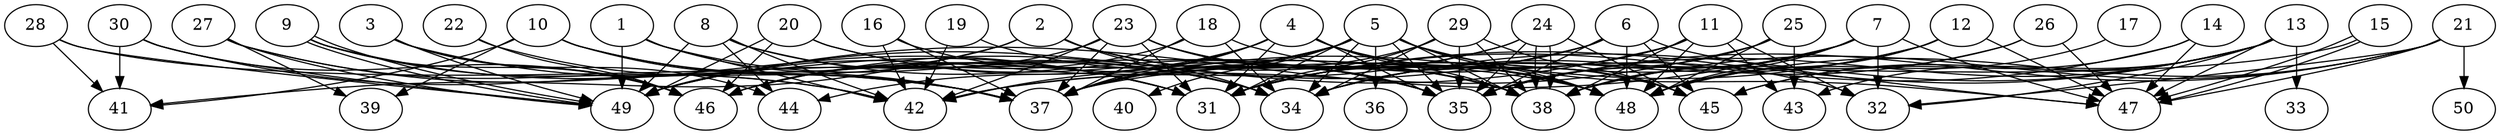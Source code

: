 // DAG automatically generated by daggen at Thu Oct  3 14:07:58 2019
// ./daggen --dot -n 50 --ccr 0.3 --fat 0.9 --regular 0.9 --density 0.5 --mindata 5242880 --maxdata 52428800 
digraph G {
  1 [size="143902720", alpha="0.05", expect_size="43170816"] 
  1 -> 34 [size ="43170816"]
  1 -> 37 [size ="43170816"]
  1 -> 42 [size ="43170816"]
  1 -> 49 [size ="43170816"]
  2 [size="115613013", alpha="0.20", expect_size="34683904"] 
  2 -> 34 [size ="34683904"]
  2 -> 35 [size ="34683904"]
  2 -> 38 [size ="34683904"]
  2 -> 41 [size ="34683904"]
  2 -> 48 [size ="34683904"]
  2 -> 49 [size ="34683904"]
  3 [size="127685973", alpha="0.04", expect_size="38305792"] 
  3 -> 31 [size ="38305792"]
  3 -> 44 [size ="38305792"]
  3 -> 46 [size ="38305792"]
  3 -> 49 [size ="38305792"]
  4 [size="132666027", alpha="0.17", expect_size="39799808"] 
  4 -> 31 [size ="39799808"]
  4 -> 35 [size ="39799808"]
  4 -> 37 [size ="39799808"]
  4 -> 38 [size ="39799808"]
  4 -> 42 [size ="39799808"]
  4 -> 44 [size ="39799808"]
  4 -> 45 [size ="39799808"]
  4 -> 48 [size ="39799808"]
  5 [size="78940160", alpha="0.07", expect_size="23682048"] 
  5 -> 31 [size ="23682048"]
  5 -> 34 [size ="23682048"]
  5 -> 35 [size ="23682048"]
  5 -> 36 [size ="23682048"]
  5 -> 37 [size ="23682048"]
  5 -> 38 [size ="23682048"]
  5 -> 40 [size ="23682048"]
  5 -> 45 [size ="23682048"]
  5 -> 46 [size ="23682048"]
  5 -> 47 [size ="23682048"]
  5 -> 48 [size ="23682048"]
  5 -> 49 [size ="23682048"]
  6 [size="165635413", alpha="0.12", expect_size="49690624"] 
  6 -> 31 [size ="49690624"]
  6 -> 35 [size ="49690624"]
  6 -> 37 [size ="49690624"]
  6 -> 45 [size ="49690624"]
  6 -> 46 [size ="49690624"]
  6 -> 47 [size ="49690624"]
  6 -> 48 [size ="49690624"]
  7 [size="19913387", alpha="0.20", expect_size="5974016"] 
  7 -> 31 [size ="5974016"]
  7 -> 32 [size ="5974016"]
  7 -> 35 [size ="5974016"]
  7 -> 38 [size ="5974016"]
  7 -> 47 [size ="5974016"]
  7 -> 48 [size ="5974016"]
  7 -> 49 [size ="5974016"]
  8 [size="106554027", alpha="0.08", expect_size="31966208"] 
  8 -> 31 [size ="31966208"]
  8 -> 35 [size ="31966208"]
  8 -> 42 [size ="31966208"]
  8 -> 44 [size ="31966208"]
  8 -> 49 [size ="31966208"]
  9 [size="50391040", alpha="0.17", expect_size="15117312"] 
  9 -> 31 [size ="15117312"]
  9 -> 42 [size ="15117312"]
  9 -> 46 [size ="15117312"]
  9 -> 49 [size ="15117312"]
  9 -> 49 [size ="15117312"]
  10 [size="88019627", alpha="0.01", expect_size="26405888"] 
  10 -> 31 [size ="26405888"]
  10 -> 34 [size ="26405888"]
  10 -> 37 [size ="26405888"]
  10 -> 39 [size ="26405888"]
  10 -> 41 [size ="26405888"]
  11 [size="99433813", alpha="0.11", expect_size="29830144"] 
  11 -> 31 [size ="29830144"]
  11 -> 32 [size ="29830144"]
  11 -> 34 [size ="29830144"]
  11 -> 38 [size ="29830144"]
  11 -> 43 [size ="29830144"]
  11 -> 48 [size ="29830144"]
  11 -> 49 [size ="29830144"]
  12 [size="141919573", alpha="0.09", expect_size="42575872"] 
  12 -> 34 [size ="42575872"]
  12 -> 37 [size ="42575872"]
  12 -> 47 [size ="42575872"]
  12 -> 48 [size ="42575872"]
  13 [size="140803413", alpha="0.12", expect_size="42241024"] 
  13 -> 31 [size ="42241024"]
  13 -> 32 [size ="42241024"]
  13 -> 33 [size ="42241024"]
  13 -> 34 [size ="42241024"]
  13 -> 35 [size ="42241024"]
  13 -> 43 [size ="42241024"]
  13 -> 45 [size ="42241024"]
  13 -> 47 [size ="42241024"]
  14 [size="172339200", alpha="0.10", expect_size="51701760"] 
  14 -> 31 [size ="51701760"]
  14 -> 45 [size ="51701760"]
  14 -> 47 [size ="51701760"]
  15 [size="149927253", alpha="0.09", expect_size="44978176"] 
  15 -> 37 [size ="44978176"]
  15 -> 47 [size ="44978176"]
  15 -> 47 [size ="44978176"]
  16 [size="51595947", alpha="0.15", expect_size="15478784"] 
  16 -> 34 [size ="15478784"]
  16 -> 37 [size ="15478784"]
  16 -> 42 [size ="15478784"]
  17 [size="143517013", alpha="0.10", expect_size="43055104"] 
  17 -> 48 [size ="43055104"]
  18 [size="141192533", alpha="0.05", expect_size="42357760"] 
  18 -> 32 [size ="42357760"]
  18 -> 34 [size ="42357760"]
  18 -> 37 [size ="42357760"]
  18 -> 46 [size ="42357760"]
  19 [size="45714773", alpha="0.09", expect_size="13714432"] 
  19 -> 35 [size ="13714432"]
  19 -> 42 [size ="13714432"]
  20 [size="25337173", alpha="0.16", expect_size="7601152"] 
  20 -> 35 [size ="7601152"]
  20 -> 38 [size ="7601152"]
  20 -> 46 [size ="7601152"]
  20 -> 49 [size ="7601152"]
  21 [size="29511680", alpha="0.20", expect_size="8853504"] 
  21 -> 32 [size ="8853504"]
  21 -> 35 [size ="8853504"]
  21 -> 38 [size ="8853504"]
  21 -> 47 [size ="8853504"]
  21 -> 48 [size ="8853504"]
  21 -> 50 [size ="8853504"]
  22 [size="116200107", alpha="0.15", expect_size="34860032"] 
  22 -> 37 [size ="34860032"]
  22 -> 46 [size ="34860032"]
  23 [size="29515093", alpha="0.05", expect_size="8854528"] 
  23 -> 31 [size ="8854528"]
  23 -> 35 [size ="8854528"]
  23 -> 37 [size ="8854528"]
  23 -> 38 [size ="8854528"]
  23 -> 42 [size ="8854528"]
  23 -> 46 [size ="8854528"]
  23 -> 48 [size ="8854528"]
  24 [size="121804800", alpha="0.09", expect_size="36541440"] 
  24 -> 35 [size ="36541440"]
  24 -> 37 [size ="36541440"]
  24 -> 38 [size ="36541440"]
  24 -> 38 [size ="36541440"]
  24 -> 42 [size ="36541440"]
  24 -> 45 [size ="36541440"]
  25 [size="42349227", alpha="0.01", expect_size="12704768"] 
  25 -> 35 [size ="12704768"]
  25 -> 42 [size ="12704768"]
  25 -> 43 [size ="12704768"]
  25 -> 48 [size ="12704768"]
  26 [size="113544533", alpha="0.12", expect_size="34063360"] 
  26 -> 34 [size ="34063360"]
  26 -> 38 [size ="34063360"]
  26 -> 47 [size ="34063360"]
  27 [size="74359467", alpha="0.03", expect_size="22307840"] 
  27 -> 37 [size ="22307840"]
  27 -> 39 [size ="22307840"]
  27 -> 42 [size ="22307840"]
  27 -> 49 [size ="22307840"]
  28 [size="152405333", alpha="0.06", expect_size="45721600"] 
  28 -> 41 [size ="45721600"]
  28 -> 48 [size ="45721600"]
  28 -> 49 [size ="45721600"]
  29 [size="38331733", alpha="0.13", expect_size="11499520"] 
  29 -> 31 [size ="11499520"]
  29 -> 34 [size ="11499520"]
  29 -> 35 [size ="11499520"]
  29 -> 37 [size ="11499520"]
  29 -> 38 [size ="11499520"]
  29 -> 45 [size ="11499520"]
  30 [size="112462507", alpha="0.08", expect_size="33738752"] 
  30 -> 37 [size ="33738752"]
  30 -> 41 [size ="33738752"]
  30 -> 46 [size ="33738752"]
  30 -> 49 [size ="33738752"]
  31 [size="84664320", alpha="0.14", expect_size="25399296"] 
  32 [size="81360213", alpha="0.16", expect_size="24408064"] 
  33 [size="43403947", alpha="0.14", expect_size="13021184"] 
  34 [size="81008640", alpha="0.11", expect_size="24302592"] 
  35 [size="152077653", alpha="0.05", expect_size="45623296"] 
  36 [size="160791893", alpha="0.04", expect_size="48237568"] 
  37 [size="98027520", alpha="0.18", expect_size="29408256"] 
  38 [size="123504640", alpha="0.09", expect_size="37051392"] 
  39 [size="169018027", alpha="0.03", expect_size="50705408"] 
  40 [size="110199467", alpha="0.17", expect_size="33059840"] 
  41 [size="17592320", alpha="0.14", expect_size="5277696"] 
  42 [size="130447360", alpha="0.03", expect_size="39134208"] 
  43 [size="101341867", alpha="0.13", expect_size="30402560"] 
  44 [size="53616640", alpha="0.17", expect_size="16084992"] 
  45 [size="142124373", alpha="0.04", expect_size="42637312"] 
  46 [size="27467093", alpha="0.03", expect_size="8240128"] 
  47 [size="58337280", alpha="0.09", expect_size="17501184"] 
  48 [size="46202880", alpha="0.13", expect_size="13860864"] 
  49 [size="114783573", alpha="0.19", expect_size="34435072"] 
  50 [size="135031467", alpha="0.17", expect_size="40509440"] 
}
